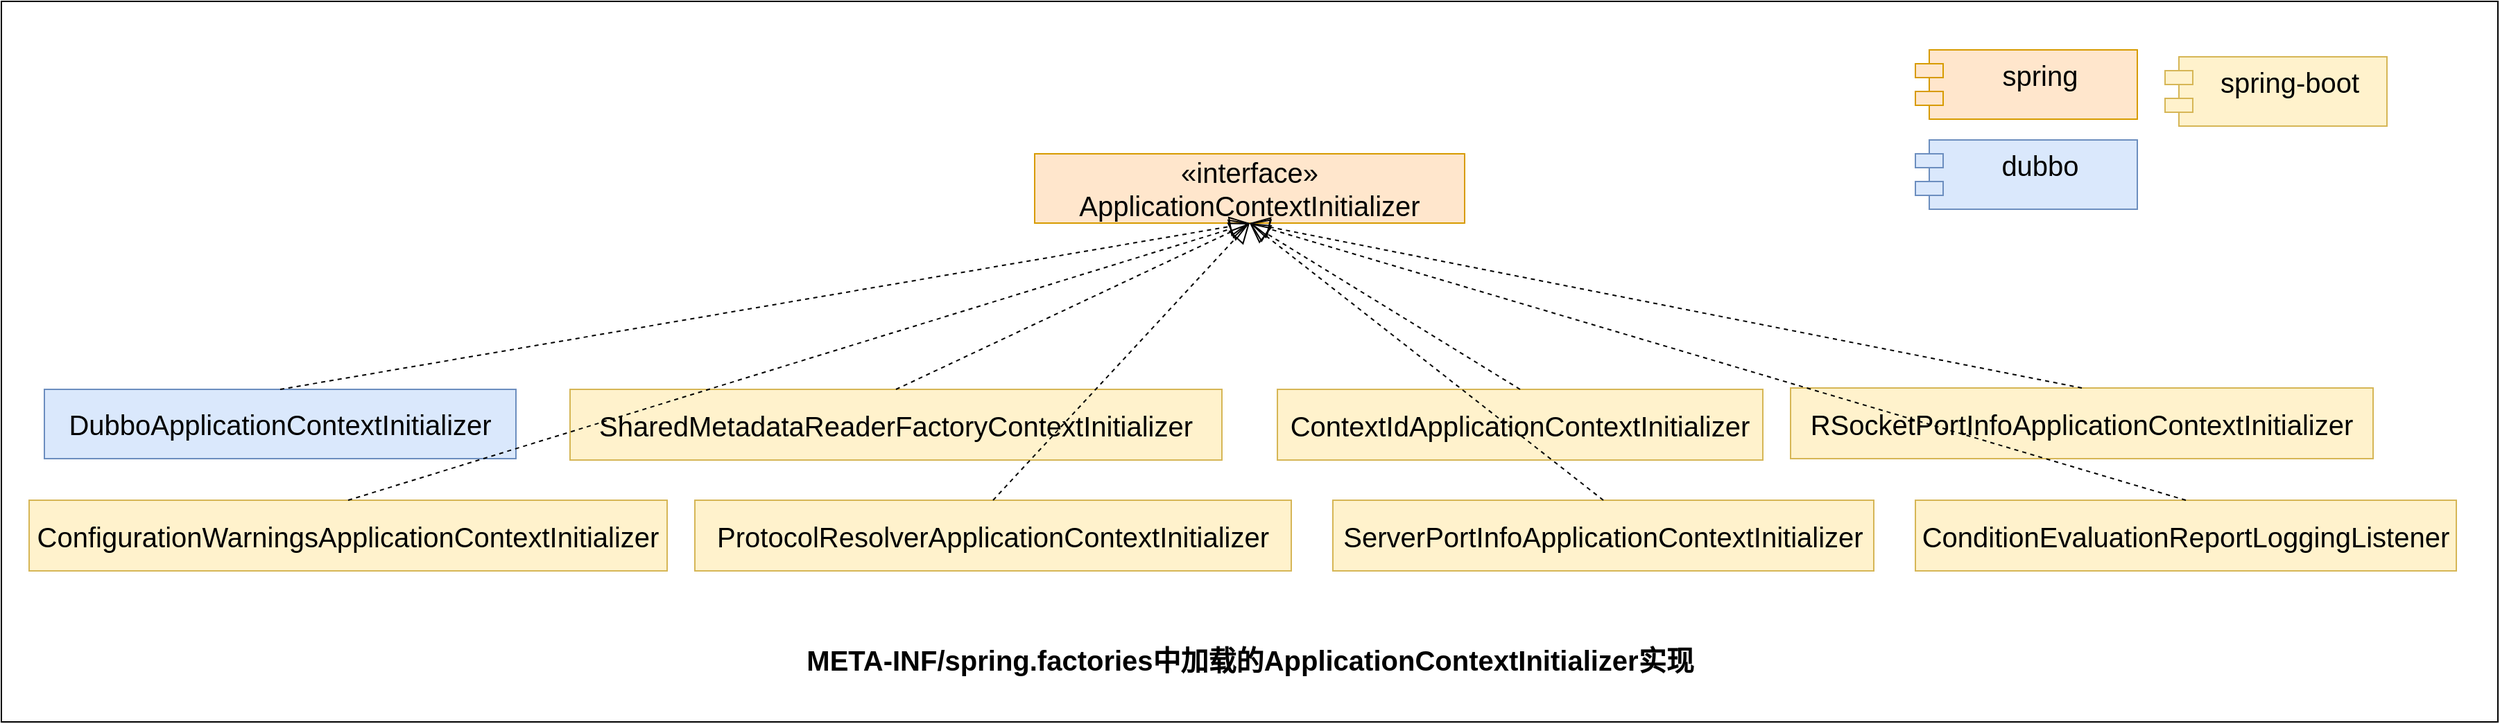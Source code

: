 <mxfile version="28.2.5">
  <diagram name="第 1 页" id="A2wYnKDMZFF023bxGnZ8">
    <mxGraphModel dx="1766" dy="1433" grid="1" gridSize="10" guides="1" tooltips="1" connect="1" arrows="1" fold="1" page="1" pageScale="1" pageWidth="827" pageHeight="1169" math="0" shadow="0">
      <root>
        <mxCell id="0" />
        <mxCell id="1" parent="0" />
        <mxCell id="lc5mf7nCTQjh2SExQ85K-13" value="" style="rounded=0;whiteSpace=wrap;html=1;" parent="1" vertex="1">
          <mxGeometry x="870" y="500" width="1800" height="520" as="geometry" />
        </mxCell>
        <mxCell id="1i7iyDztXm2SfSE6uJK3-13" value="&lt;div&gt;SharedMetadataReaderFactoryContextInitializer&lt;/div&gt;" style="html=1;whiteSpace=wrap;fontSize=20;verticalAlign=middle;align=center;fillColor=#fff2cc;strokeColor=#d6b656;" parent="1" vertex="1">
          <mxGeometry x="1280" y="780" width="470" height="51" as="geometry" />
        </mxCell>
        <mxCell id="1i7iyDztXm2SfSE6uJK3-25" value="DubboApplicationContextInitializer" style="html=1;whiteSpace=wrap;fontSize=20;fillColor=#dae8fc;strokeColor=#6c8ebf;" parent="1" vertex="1">
          <mxGeometry x="901" y="780" width="340" height="50" as="geometry" />
        </mxCell>
        <mxCell id="lc5mf7nCTQjh2SExQ85K-15" value="spring&lt;div&gt;&lt;br&gt;&lt;/div&gt;" style="shape=module;align=left;spacingLeft=20;align=center;verticalAlign=top;whiteSpace=wrap;html=1;fontSize=20;fillColor=#ffe6cc;strokeColor=#d79b00;" parent="1" vertex="1">
          <mxGeometry x="2250" y="535" width="160" height="50" as="geometry" />
        </mxCell>
        <mxCell id="mEVcy1A5f8fxIJjsYzMS-1" value="«interface»&lt;br&gt;ApplicationContextInitializer" style="html=1;whiteSpace=wrap;fontSize=20;fontStyle=0;fillColor=#ffe6cc;strokeColor=#d79b00;" parent="1" vertex="1">
          <mxGeometry x="1615" y="610" width="310" height="50" as="geometry" />
        </mxCell>
        <mxCell id="fyX_qp0nPDoWCMaDwxBh-1" value="spring-boot&lt;div&gt;&lt;div&gt;&lt;br&gt;&lt;/div&gt;&lt;/div&gt;" style="shape=module;align=left;spacingLeft=20;align=center;verticalAlign=top;whiteSpace=wrap;html=1;fontSize=20;fillColor=#fff2cc;strokeColor=#d6b656;" parent="1" vertex="1">
          <mxGeometry x="2430" y="540" width="160" height="50" as="geometry" />
        </mxCell>
        <mxCell id="fyX_qp0nPDoWCMaDwxBh-2" value="&lt;div&gt;dubbo&lt;/div&gt;" style="shape=module;align=left;spacingLeft=20;align=center;verticalAlign=top;whiteSpace=wrap;html=1;fontSize=20;fillColor=#dae8fc;strokeColor=#6c8ebf;" parent="1" vertex="1">
          <mxGeometry x="2250" y="600" width="160" height="50" as="geometry" />
        </mxCell>
        <mxCell id="fyX_qp0nPDoWCMaDwxBh-4" value="&lt;div&gt;ContextIdApplicationContextInitializer&lt;/div&gt;" style="html=1;whiteSpace=wrap;fontSize=20;verticalAlign=middle;align=center;fillColor=#fff2cc;strokeColor=#d6b656;" parent="1" vertex="1">
          <mxGeometry x="1790" y="780" width="350" height="51" as="geometry" />
        </mxCell>
        <mxCell id="fyX_qp0nPDoWCMaDwxBh-5" value="&lt;div&gt;ConfigurationWarningsApplicationContextInitializer&lt;/div&gt;" style="html=1;whiteSpace=wrap;fontSize=20;verticalAlign=middle;align=center;fillColor=#fff2cc;strokeColor=#d6b656;" parent="1" vertex="1">
          <mxGeometry x="890" y="860" width="460" height="51" as="geometry" />
        </mxCell>
        <mxCell id="fyX_qp0nPDoWCMaDwxBh-6" value="" style="endArrow=block;dashed=1;endFill=0;endSize=12;html=1;rounded=0;exitX=0.5;exitY=0;exitDx=0;exitDy=0;entryX=0.5;entryY=1;entryDx=0;entryDy=0;" parent="1" source="1i7iyDztXm2SfSE6uJK3-25" target="mEVcy1A5f8fxIJjsYzMS-1" edge="1">
          <mxGeometry width="160" relative="1" as="geometry">
            <mxPoint x="1210" y="690" as="sourcePoint" />
            <mxPoint x="1370" y="690" as="targetPoint" />
          </mxGeometry>
        </mxCell>
        <mxCell id="fyX_qp0nPDoWCMaDwxBh-7" value="" style="endArrow=block;dashed=1;endFill=0;endSize=12;html=1;rounded=0;exitX=0.5;exitY=0;exitDx=0;exitDy=0;entryX=0.5;entryY=1;entryDx=0;entryDy=0;" parent="1" source="1i7iyDztXm2SfSE6uJK3-13" target="mEVcy1A5f8fxIJjsYzMS-1" edge="1">
          <mxGeometry width="160" relative="1" as="geometry">
            <mxPoint x="1530" y="740" as="sourcePoint" />
            <mxPoint x="1720" y="680" as="targetPoint" />
          </mxGeometry>
        </mxCell>
        <mxCell id="fyX_qp0nPDoWCMaDwxBh-8" value="" style="endArrow=block;dashed=1;endFill=0;endSize=12;html=1;rounded=0;exitX=0.5;exitY=0;exitDx=0;exitDy=0;entryX=0.5;entryY=1;entryDx=0;entryDy=0;" parent="1" source="fyX_qp0nPDoWCMaDwxBh-5" target="mEVcy1A5f8fxIJjsYzMS-1" edge="1">
          <mxGeometry width="160" relative="1" as="geometry">
            <mxPoint x="1810" y="730" as="sourcePoint" />
            <mxPoint x="1970" y="730" as="targetPoint" />
          </mxGeometry>
        </mxCell>
        <mxCell id="fyX_qp0nPDoWCMaDwxBh-9" value="" style="endArrow=block;dashed=1;endFill=0;endSize=12;html=1;rounded=0;exitX=0.5;exitY=0;exitDx=0;exitDy=0;entryX=0.5;entryY=1;entryDx=0;entryDy=0;" parent="1" source="fyX_qp0nPDoWCMaDwxBh-4" target="mEVcy1A5f8fxIJjsYzMS-1" edge="1">
          <mxGeometry width="160" relative="1" as="geometry">
            <mxPoint x="1880" y="710" as="sourcePoint" />
            <mxPoint x="2040" y="710" as="targetPoint" />
          </mxGeometry>
        </mxCell>
        <mxCell id="fyX_qp0nPDoWCMaDwxBh-10" value="&lt;div&gt;ProtocolResolverApplicationContextInitializer&lt;/div&gt;" style="html=1;whiteSpace=wrap;fontSize=20;verticalAlign=middle;align=center;fillColor=#fff2cc;strokeColor=#d6b656;" parent="1" vertex="1">
          <mxGeometry x="1370" y="860" width="430" height="51" as="geometry" />
        </mxCell>
        <mxCell id="fyX_qp0nPDoWCMaDwxBh-11" value="" style="endArrow=block;dashed=1;endFill=0;endSize=12;html=1;rounded=0;exitX=0.5;exitY=0;exitDx=0;exitDy=0;entryX=0.5;entryY=1;entryDx=0;entryDy=0;" parent="1" source="fyX_qp0nPDoWCMaDwxBh-10" target="mEVcy1A5f8fxIJjsYzMS-1" edge="1">
          <mxGeometry width="160" relative="1" as="geometry">
            <mxPoint x="2110" y="770" as="sourcePoint" />
            <mxPoint x="2270" y="770" as="targetPoint" />
          </mxGeometry>
        </mxCell>
        <mxCell id="fyX_qp0nPDoWCMaDwxBh-12" value="&lt;div&gt;RSocketPortInfoApplicationContextInitializer&lt;/div&gt;" style="html=1;whiteSpace=wrap;fontSize=20;verticalAlign=middle;align=center;fillColor=#fff2cc;strokeColor=#d6b656;" parent="1" vertex="1">
          <mxGeometry x="2160" y="779" width="420" height="51" as="geometry" />
        </mxCell>
        <mxCell id="fyX_qp0nPDoWCMaDwxBh-13" value="" style="endArrow=block;dashed=1;endFill=0;endSize=12;html=1;rounded=0;exitX=0.5;exitY=0;exitDx=0;exitDy=0;entryX=0.5;entryY=1;entryDx=0;entryDy=0;" parent="1" source="fyX_qp0nPDoWCMaDwxBh-12" target="mEVcy1A5f8fxIJjsYzMS-1" edge="1">
          <mxGeometry width="160" relative="1" as="geometry">
            <mxPoint x="2020" y="690" as="sourcePoint" />
            <mxPoint x="2180" y="690" as="targetPoint" />
          </mxGeometry>
        </mxCell>
        <mxCell id="fyX_qp0nPDoWCMaDwxBh-14" value="&lt;div&gt;ServerPortInfoApplicationContextInitializer&lt;/div&gt;" style="html=1;whiteSpace=wrap;fontSize=20;verticalAlign=middle;align=center;fillColor=#fff2cc;strokeColor=#d6b656;" parent="1" vertex="1">
          <mxGeometry x="1830" y="860" width="390" height="51" as="geometry" />
        </mxCell>
        <mxCell id="fyX_qp0nPDoWCMaDwxBh-15" value="" style="endArrow=block;dashed=1;endFill=0;endSize=12;html=1;rounded=0;exitX=0.5;exitY=0;exitDx=0;exitDy=0;entryX=0.5;entryY=1;entryDx=0;entryDy=0;" parent="1" source="fyX_qp0nPDoWCMaDwxBh-14" target="mEVcy1A5f8fxIJjsYzMS-1" edge="1">
          <mxGeometry width="160" relative="1" as="geometry">
            <mxPoint x="2000" y="970" as="sourcePoint" />
            <mxPoint x="2160" y="970" as="targetPoint" />
          </mxGeometry>
        </mxCell>
        <mxCell id="fyX_qp0nPDoWCMaDwxBh-16" value="&lt;div&gt;ConditionEvaluationReportLoggingListener&lt;/div&gt;" style="html=1;whiteSpace=wrap;fontSize=20;verticalAlign=middle;align=center;fillColor=#fff2cc;strokeColor=#d6b656;" parent="1" vertex="1">
          <mxGeometry x="2250" y="860" width="390" height="51" as="geometry" />
        </mxCell>
        <mxCell id="fyX_qp0nPDoWCMaDwxBh-17" value="" style="endArrow=block;dashed=1;endFill=0;endSize=12;html=1;rounded=0;exitX=0.5;exitY=0;exitDx=0;exitDy=0;entryX=0.5;entryY=1;entryDx=0;entryDy=0;" parent="1" source="fyX_qp0nPDoWCMaDwxBh-16" target="mEVcy1A5f8fxIJjsYzMS-1" edge="1">
          <mxGeometry width="160" relative="1" as="geometry">
            <mxPoint x="2350" y="1010" as="sourcePoint" />
            <mxPoint x="2510" y="1010" as="targetPoint" />
          </mxGeometry>
        </mxCell>
        <mxCell id="fyX_qp0nPDoWCMaDwxBh-18" value="META-INF/spring.factories中加载的&lt;span style=&quot;&quot;&gt;ApplicationContextInitializer&lt;/span&gt;实现" style="text;html=1;align=center;verticalAlign=middle;whiteSpace=wrap;rounded=0;fontSize=20;fontStyle=1" parent="1" vertex="1">
          <mxGeometry x="1398.75" y="960" width="742.5" height="30" as="geometry" />
        </mxCell>
      </root>
    </mxGraphModel>
  </diagram>
</mxfile>

